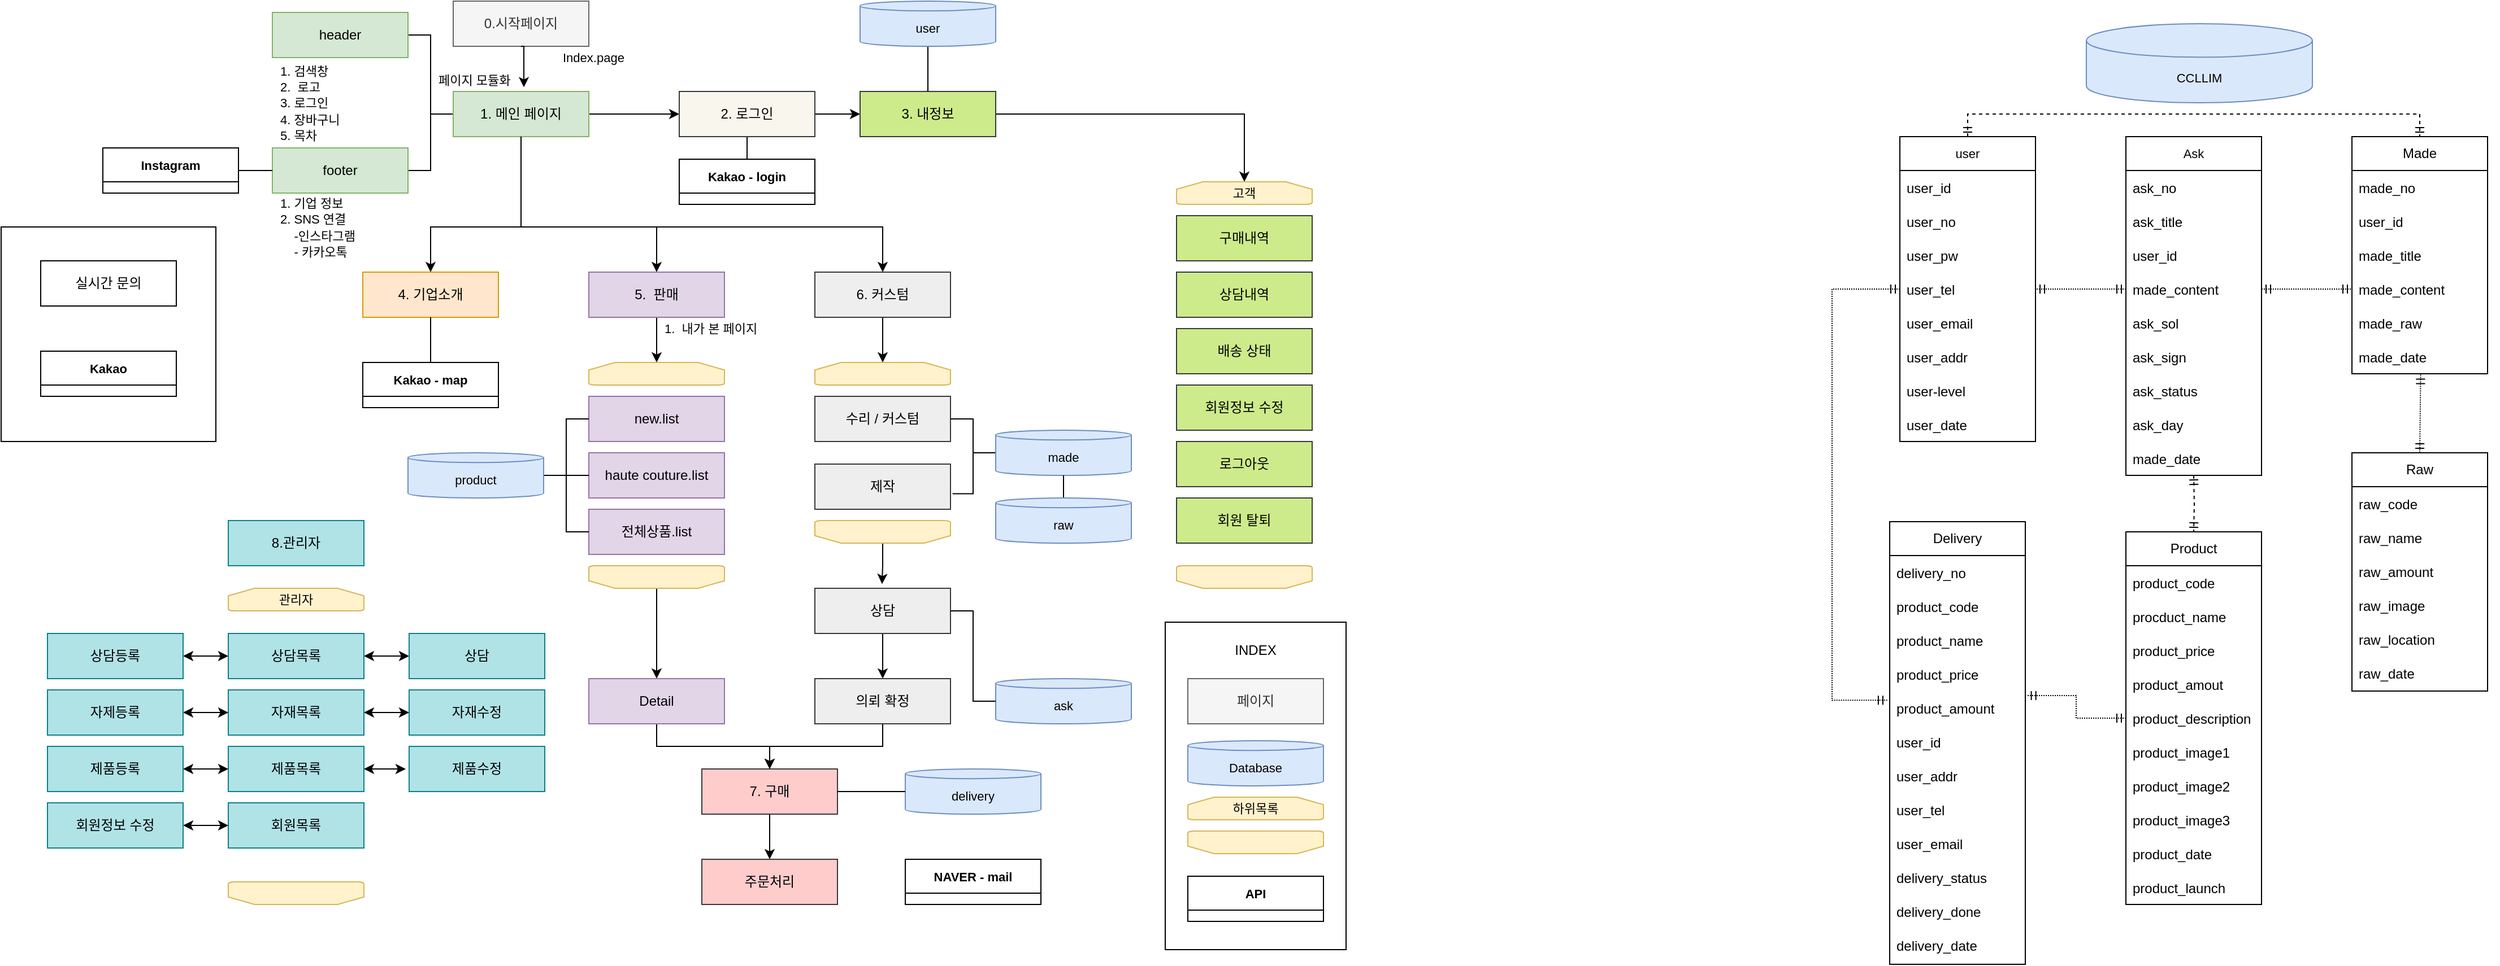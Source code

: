 <mxfile version="20.2.3" type="device"><diagram id="iQ6Z3BanNL-ANaFdGw5c" name="Page-1"><mxGraphModel dx="2424" dy="986" grid="1" gridSize="10" guides="1" tooltips="1" connect="1" arrows="1" fold="1" page="1" pageScale="1" pageWidth="827" pageHeight="1169" math="0" shadow="0"><root><mxCell id="0"/><mxCell id="1" parent="0"/><mxCell id="4ZHPrJ8IvPhoWtM1y8Se-1" value="0.시작페이지" style="rounded=0;whiteSpace=wrap;html=1;fillColor=#f5f5f5;fontColor=#333333;strokeColor=#666666;" parent="1" vertex="1"><mxGeometry x="160" y="120" width="120" height="40" as="geometry"/></mxCell><mxCell id="4ZHPrJ8IvPhoWtM1y8Se-37" style="edgeStyle=orthogonalEdgeStyle;rounded=0;orthogonalLoop=1;jettySize=auto;html=1;entryX=1;entryY=0.5;entryDx=0;entryDy=0;fontSize=11;endArrow=none;endFill=0;" parent="1" source="4ZHPrJ8IvPhoWtM1y8Se-2" target="4ZHPrJ8IvPhoWtM1y8Se-11" edge="1"><mxGeometry relative="1" as="geometry"><Array as="points"><mxPoint x="140" y="220"/><mxPoint x="140" y="150"/></Array></mxGeometry></mxCell><mxCell id="4ZHPrJ8IvPhoWtM1y8Se-38" style="edgeStyle=orthogonalEdgeStyle;rounded=0;orthogonalLoop=1;jettySize=auto;html=1;entryX=1;entryY=0.5;entryDx=0;entryDy=0;fontSize=11;endArrow=none;endFill=0;" parent="1" source="4ZHPrJ8IvPhoWtM1y8Se-2" target="4ZHPrJ8IvPhoWtM1y8Se-12" edge="1"><mxGeometry relative="1" as="geometry"/></mxCell><mxCell id="4ZHPrJ8IvPhoWtM1y8Se-52" style="edgeStyle=orthogonalEdgeStyle;rounded=0;orthogonalLoop=1;jettySize=auto;html=1;entryX=0.5;entryY=0;entryDx=0;entryDy=0;fontSize=11;endArrow=classic;endFill=1;" parent="1" source="4ZHPrJ8IvPhoWtM1y8Se-2" target="4ZHPrJ8IvPhoWtM1y8Se-6" edge="1"><mxGeometry relative="1" as="geometry"><Array as="points"><mxPoint x="220" y="320"/><mxPoint x="340" y="320"/></Array></mxGeometry></mxCell><mxCell id="4ZHPrJ8IvPhoWtM1y8Se-59" style="edgeStyle=orthogonalEdgeStyle;rounded=0;orthogonalLoop=1;jettySize=auto;html=1;entryX=0.5;entryY=0;entryDx=0;entryDy=0;fontSize=11;endArrow=classic;endFill=1;" parent="1" source="4ZHPrJ8IvPhoWtM1y8Se-2" target="4ZHPrJ8IvPhoWtM1y8Se-7" edge="1"><mxGeometry relative="1" as="geometry"><Array as="points"><mxPoint x="220" y="320"/><mxPoint x="540" y="320"/></Array></mxGeometry></mxCell><mxCell id="4ZHPrJ8IvPhoWtM1y8Se-61" style="edgeStyle=orthogonalEdgeStyle;rounded=0;orthogonalLoop=1;jettySize=auto;html=1;entryX=0;entryY=0.5;entryDx=0;entryDy=0;fontSize=11;endArrow=classic;endFill=1;" parent="1" source="4ZHPrJ8IvPhoWtM1y8Se-2" target="4ZHPrJ8IvPhoWtM1y8Se-8" edge="1"><mxGeometry relative="1" as="geometry"/></mxCell><mxCell id="4ZHPrJ8IvPhoWtM1y8Se-2" value="1. 메인 페이지" style="rounded=0;whiteSpace=wrap;html=1;fillColor=#d5e8d4;strokeColor=#82b366;" parent="1" vertex="1"><mxGeometry x="160" y="200" width="120" height="40" as="geometry"/></mxCell><mxCell id="4ZHPrJ8IvPhoWtM1y8Se-39" style="edgeStyle=orthogonalEdgeStyle;rounded=0;orthogonalLoop=1;jettySize=auto;html=1;entryX=0.521;entryY=-0.093;entryDx=0;entryDy=0;entryPerimeter=0;fontSize=11;" parent="1" target="4ZHPrJ8IvPhoWtM1y8Se-2" edge="1"><mxGeometry relative="1" as="geometry"><mxPoint x="220" y="160" as="sourcePoint"/></mxGeometry></mxCell><mxCell id="4ZHPrJ8IvPhoWtM1y8Se-3" value="&lt;span style=&quot;font-size: 11px;&quot;&gt;Index.page&lt;/span&gt;" style="text;html=1;strokeColor=none;fillColor=none;align=left;verticalAlign=middle;whiteSpace=wrap;rounded=0;spacingLeft=5;" parent="1" vertex="1"><mxGeometry x="250" y="150" width="120" height="40" as="geometry"/></mxCell><mxCell id="4ZHPrJ8IvPhoWtM1y8Se-42" style="edgeStyle=orthogonalEdgeStyle;rounded=0;orthogonalLoop=1;jettySize=auto;html=1;exitX=0.5;exitY=1;exitDx=0;exitDy=0;entryX=0.5;entryY=0;entryDx=0;entryDy=0;fontSize=11;endArrow=classic;endFill=1;" parent="1" source="4ZHPrJ8IvPhoWtM1y8Se-2" target="4ZHPrJ8IvPhoWtM1y8Se-26" edge="1"><mxGeometry relative="1" as="geometry"><Array as="points"><mxPoint x="220" y="320"/><mxPoint x="140" y="320"/></Array></mxGeometry></mxCell><mxCell id="4ZHPrJ8IvPhoWtM1y8Se-4" value="&lt;span style=&quot;font-size: 11px;&quot;&gt;페이지 모듈화&lt;br&gt;&lt;/span&gt;" style="text;html=1;strokeColor=none;fillColor=none;align=left;verticalAlign=middle;whiteSpace=wrap;rounded=0;spacingLeft=5;" parent="1" vertex="1"><mxGeometry x="140" y="170" width="120" height="40" as="geometry"/></mxCell><mxCell id="4ZHPrJ8IvPhoWtM1y8Se-51" style="edgeStyle=orthogonalEdgeStyle;rounded=0;orthogonalLoop=1;jettySize=auto;html=1;entryX=0.5;entryY=0;entryDx=0;entryDy=0;entryPerimeter=0;fontSize=11;endArrow=classic;endFill=1;" parent="1" source="4ZHPrJ8IvPhoWtM1y8Se-6" target="4ZHPrJ8IvPhoWtM1y8Se-46" edge="1"><mxGeometry relative="1" as="geometry"/></mxCell><mxCell id="4ZHPrJ8IvPhoWtM1y8Se-6" value="5.&amp;nbsp; 판매" style="rounded=0;whiteSpace=wrap;html=1;fillColor=#e1d5e7;strokeColor=#9673a6;" parent="1" vertex="1"><mxGeometry x="280" y="360" width="120" height="40" as="geometry"/></mxCell><mxCell id="4ZHPrJ8IvPhoWtM1y8Se-58" style="edgeStyle=orthogonalEdgeStyle;rounded=0;orthogonalLoop=1;jettySize=auto;html=1;entryX=0.5;entryY=0;entryDx=0;entryDy=0;entryPerimeter=0;fontSize=11;endArrow=classic;endFill=1;" parent="1" source="4ZHPrJ8IvPhoWtM1y8Se-7" target="4ZHPrJ8IvPhoWtM1y8Se-53" edge="1"><mxGeometry relative="1" as="geometry"/></mxCell><mxCell id="4ZHPrJ8IvPhoWtM1y8Se-7" value="6. 커스텀" style="rounded=0;whiteSpace=wrap;html=1;fillColor=#eeeeee;strokeColor=#36393d;" parent="1" vertex="1"><mxGeometry x="480" y="360" width="120" height="40" as="geometry"/></mxCell><mxCell id="4ZHPrJ8IvPhoWtM1y8Se-63" style="edgeStyle=orthogonalEdgeStyle;rounded=0;orthogonalLoop=1;jettySize=auto;html=1;entryX=0;entryY=0.5;entryDx=0;entryDy=0;fontSize=11;endArrow=classic;endFill=1;" parent="1" source="4ZHPrJ8IvPhoWtM1y8Se-8" target="4ZHPrJ8IvPhoWtM1y8Se-9" edge="1"><mxGeometry relative="1" as="geometry"/></mxCell><mxCell id="4ZHPrJ8IvPhoWtM1y8Se-92" style="edgeStyle=orthogonalEdgeStyle;rounded=0;orthogonalLoop=1;jettySize=auto;html=1;entryX=0.5;entryY=0;entryDx=0;entryDy=0;fontSize=11;endArrow=none;endFill=0;" parent="1" source="4ZHPrJ8IvPhoWtM1y8Se-8" target="4ZHPrJ8IvPhoWtM1y8Se-90" edge="1"><mxGeometry relative="1" as="geometry"/></mxCell><mxCell id="4ZHPrJ8IvPhoWtM1y8Se-8" value="2. 로그인" style="rounded=0;whiteSpace=wrap;html=1;fillColor=#f9f7ed;strokeColor=#36393d;" parent="1" vertex="1"><mxGeometry x="360" y="200" width="120" height="40" as="geometry"/></mxCell><mxCell id="4ZHPrJ8IvPhoWtM1y8Se-73" style="edgeStyle=orthogonalEdgeStyle;rounded=0;orthogonalLoop=1;jettySize=auto;html=1;entryX=0.5;entryY=0;entryDx=0;entryDy=0;entryPerimeter=0;fontSize=11;endArrow=classic;endFill=1;" parent="1" source="4ZHPrJ8IvPhoWtM1y8Se-9" target="4ZHPrJ8IvPhoWtM1y8Se-72" edge="1"><mxGeometry relative="1" as="geometry"/></mxCell><mxCell id="4ZHPrJ8IvPhoWtM1y8Se-9" value="3. 내정보" style="rounded=0;whiteSpace=wrap;html=1;fillColor=#cdeb8b;strokeColor=#36393d;" parent="1" vertex="1"><mxGeometry x="520" y="200" width="120" height="40" as="geometry"/></mxCell><mxCell id="4ZHPrJ8IvPhoWtM1y8Se-11" value="header" style="rounded=0;whiteSpace=wrap;html=1;fillColor=#d5e8d4;strokeColor=#82b366;" parent="1" vertex="1"><mxGeometry y="130" width="120" height="40" as="geometry"/></mxCell><mxCell id="4ZHPrJ8IvPhoWtM1y8Se-12" value="footer" style="rounded=0;whiteSpace=wrap;html=1;fillColor=#d5e8d4;strokeColor=#82b366;" parent="1" vertex="1"><mxGeometry y="250" width="120" height="40" as="geometry"/></mxCell><mxCell id="4ZHPrJ8IvPhoWtM1y8Se-13" value="&lt;span style=&quot;font-size: 11px;&quot;&gt;1. 검색창&lt;br&gt;2.&amp;nbsp; 로고&amp;nbsp;&lt;br&gt;3. 로그인&lt;br&gt;4. 장바구니&lt;br&gt;5. 목차&lt;br&gt;&lt;/span&gt;" style="text;html=1;strokeColor=none;fillColor=none;align=left;verticalAlign=middle;whiteSpace=wrap;rounded=0;spacingLeft=5;" parent="1" vertex="1"><mxGeometry y="170" width="120" height="80" as="geometry"/></mxCell><mxCell id="4ZHPrJ8IvPhoWtM1y8Se-14" value="&lt;span style=&quot;font-size: 11px;&quot;&gt;1.&amp;nbsp; 내가 본 페이지&lt;br&gt;&lt;/span&gt;" style="text;html=1;strokeColor=none;fillColor=none;align=left;verticalAlign=middle;whiteSpace=wrap;rounded=0;spacingLeft=5;" parent="1" vertex="1"><mxGeometry x="340" y="390" width="120" height="40" as="geometry"/></mxCell><mxCell id="4ZHPrJ8IvPhoWtM1y8Se-15" value="&lt;span style=&quot;font-size: 11px;&quot;&gt;1. 기업 정보&lt;br&gt;2. SNS 연결&amp;nbsp;&lt;br&gt;&amp;nbsp; &amp;nbsp; -인스타그램&lt;br&gt;&amp;nbsp; &amp;nbsp; - 카카오톡&lt;br&gt;&lt;/span&gt;" style="text;html=1;strokeColor=none;fillColor=none;align=left;verticalAlign=middle;whiteSpace=wrap;rounded=0;spacingLeft=5;" parent="1" vertex="1"><mxGeometry y="290" width="120" height="60" as="geometry"/></mxCell><mxCell id="4ZHPrJ8IvPhoWtM1y8Se-18" value="new.list" style="rounded=0;whiteSpace=wrap;html=1;fillColor=#e1d5e7;strokeColor=#9673a6;" parent="1" vertex="1"><mxGeometry x="280" y="470" width="120" height="40" as="geometry"/></mxCell><mxCell id="4ZHPrJ8IvPhoWtM1y8Se-19" value="haute couture.list" style="rounded=0;whiteSpace=wrap;html=1;fillColor=#e1d5e7;strokeColor=#9673a6;" parent="1" vertex="1"><mxGeometry x="280" y="520" width="120" height="40" as="geometry"/></mxCell><mxCell id="4ZHPrJ8IvPhoWtM1y8Se-20" value="전체상품.list" style="rounded=0;whiteSpace=wrap;html=1;fillColor=#e1d5e7;strokeColor=#9673a6;" parent="1" vertex="1"><mxGeometry x="280" y="570" width="120" height="40" as="geometry"/></mxCell><mxCell id="4ZHPrJ8IvPhoWtM1y8Se-21" value="수리 / 커스텀" style="rounded=0;whiteSpace=wrap;html=1;fillColor=#eeeeee;strokeColor=#36393d;" parent="1" vertex="1"><mxGeometry x="480" y="470" width="120" height="40" as="geometry"/></mxCell><mxCell id="4ZHPrJ8IvPhoWtM1y8Se-22" value="제작" style="rounded=0;whiteSpace=wrap;html=1;fillColor=#eeeeee;strokeColor=#36393d;" parent="1" vertex="1"><mxGeometry x="480" y="530" width="120" height="40" as="geometry"/></mxCell><mxCell id="4ZHPrJ8IvPhoWtM1y8Se-87" style="edgeStyle=orthogonalEdgeStyle;rounded=0;orthogonalLoop=1;jettySize=auto;html=1;entryX=0.5;entryY=0;entryDx=0;entryDy=0;fontSize=11;endArrow=classic;endFill=1;" parent="1" source="4ZHPrJ8IvPhoWtM1y8Se-23" target="4ZHPrJ8IvPhoWtM1y8Se-86" edge="1"><mxGeometry relative="1" as="geometry"/></mxCell><mxCell id="4ZHPrJ8IvPhoWtM1y8Se-23" value="7. 구매" style="rounded=0;whiteSpace=wrap;html=1;fillColor=#ffcccc;strokeColor=#36393d;" parent="1" vertex="1"><mxGeometry x="380" y="800" width="120" height="40" as="geometry"/></mxCell><mxCell id="4ZHPrJ8IvPhoWtM1y8Se-88" style="edgeStyle=orthogonalEdgeStyle;rounded=0;orthogonalLoop=1;jettySize=auto;html=1;entryX=0.5;entryY=0;entryDx=0;entryDy=0;fontSize=11;endArrow=classic;endFill=1;" parent="1" source="4ZHPrJ8IvPhoWtM1y8Se-24" target="4ZHPrJ8IvPhoWtM1y8Se-82" edge="1"><mxGeometry relative="1" as="geometry"/></mxCell><mxCell id="4ZHPrJ8IvPhoWtM1y8Se-24" value="상담" style="rounded=0;whiteSpace=wrap;html=1;fillColor=#eeeeee;strokeColor=#36393d;" parent="1" vertex="1"><mxGeometry x="480" y="640" width="120" height="40" as="geometry"/></mxCell><mxCell id="4ZHPrJ8IvPhoWtM1y8Se-26" value="4. 기업소개" style="rounded=0;whiteSpace=wrap;html=1;fillColor=#ffe6cc;strokeColor=#d79b00;" parent="1" vertex="1"><mxGeometry x="80" y="360" width="120" height="40" as="geometry"/></mxCell><mxCell id="4ZHPrJ8IvPhoWtM1y8Se-48" style="edgeStyle=orthogonalEdgeStyle;rounded=0;orthogonalLoop=1;jettySize=auto;html=1;entryX=0;entryY=0.5;entryDx=0;entryDy=0;fontSize=11;endArrow=none;endFill=0;" parent="1" source="4ZHPrJ8IvPhoWtM1y8Se-27" target="4ZHPrJ8IvPhoWtM1y8Se-18" edge="1"><mxGeometry relative="1" as="geometry"/></mxCell><mxCell id="4ZHPrJ8IvPhoWtM1y8Se-49" style="edgeStyle=orthogonalEdgeStyle;rounded=0;orthogonalLoop=1;jettySize=auto;html=1;entryX=0;entryY=0.5;entryDx=0;entryDy=0;fontSize=11;endArrow=none;endFill=0;" parent="1" source="4ZHPrJ8IvPhoWtM1y8Se-27" target="4ZHPrJ8IvPhoWtM1y8Se-19" edge="1"><mxGeometry relative="1" as="geometry"/></mxCell><mxCell id="4ZHPrJ8IvPhoWtM1y8Se-50" style="edgeStyle=orthogonalEdgeStyle;rounded=0;orthogonalLoop=1;jettySize=auto;html=1;entryX=0;entryY=0.5;entryDx=0;entryDy=0;fontSize=11;endArrow=none;endFill=0;" parent="1" source="4ZHPrJ8IvPhoWtM1y8Se-27" target="4ZHPrJ8IvPhoWtM1y8Se-20" edge="1"><mxGeometry relative="1" as="geometry"/></mxCell><mxCell id="4ZHPrJ8IvPhoWtM1y8Se-27" value="product" style="shape=cylinder3;whiteSpace=wrap;html=1;boundedLbl=1;backgroundOutline=1;size=4.286;fontSize=11;fillColor=#dae8fc;strokeColor=#6c8ebf;" parent="1" vertex="1"><mxGeometry x="120" y="520" width="120" height="40" as="geometry"/></mxCell><mxCell id="4ZHPrJ8IvPhoWtM1y8Se-62" style="edgeStyle=orthogonalEdgeStyle;rounded=0;orthogonalLoop=1;jettySize=auto;html=1;fontSize=11;endArrow=none;endFill=0;exitX=0.5;exitY=1;exitDx=0;exitDy=0;exitPerimeter=0;entryX=0.5;entryY=0;entryDx=0;entryDy=0;" parent="1" source="4ZHPrJ8IvPhoWtM1y8Se-28" target="4ZHPrJ8IvPhoWtM1y8Se-9" edge="1"><mxGeometry relative="1" as="geometry"><mxPoint x="580" y="240" as="targetPoint"/><Array as="points"><mxPoint x="580" y="170"/><mxPoint x="580" y="170"/></Array></mxGeometry></mxCell><mxCell id="4ZHPrJ8IvPhoWtM1y8Se-28" value="user" style="shape=cylinder3;whiteSpace=wrap;html=1;boundedLbl=1;backgroundOutline=1;size=4.286;fontSize=11;fillColor=#dae8fc;strokeColor=#6c8ebf;" parent="1" vertex="1"><mxGeometry x="520" y="120" width="120" height="40" as="geometry"/></mxCell><mxCell id="4ZHPrJ8IvPhoWtM1y8Se-56" style="edgeStyle=orthogonalEdgeStyle;rounded=0;orthogonalLoop=1;jettySize=auto;html=1;entryX=1;entryY=0.5;entryDx=0;entryDy=0;fontSize=11;endArrow=none;endFill=0;" parent="1" source="4ZHPrJ8IvPhoWtM1y8Se-29" target="4ZHPrJ8IvPhoWtM1y8Se-21" edge="1"><mxGeometry relative="1" as="geometry"/></mxCell><mxCell id="4ZHPrJ8IvPhoWtM1y8Se-57" style="edgeStyle=orthogonalEdgeStyle;rounded=0;orthogonalLoop=1;jettySize=auto;html=1;entryX=1.015;entryY=0.655;entryDx=0;entryDy=0;entryPerimeter=0;fontSize=11;endArrow=none;endFill=0;" parent="1" source="4ZHPrJ8IvPhoWtM1y8Se-29" target="4ZHPrJ8IvPhoWtM1y8Se-22" edge="1"><mxGeometry relative="1" as="geometry"/></mxCell><mxCell id="4ZHPrJ8IvPhoWtM1y8Se-29" value="made" style="shape=cylinder3;whiteSpace=wrap;html=1;boundedLbl=1;backgroundOutline=1;size=4.286;fontSize=11;fillColor=#dae8fc;strokeColor=#6c8ebf;" parent="1" vertex="1"><mxGeometry x="640" y="500" width="120" height="40" as="geometry"/></mxCell><mxCell id="4ZHPrJ8IvPhoWtM1y8Se-32" value="ask" style="shape=cylinder3;whiteSpace=wrap;html=1;boundedLbl=1;backgroundOutline=1;size=4.286;fontSize=11;fillColor=#dae8fc;strokeColor=#6c8ebf;" parent="1" vertex="1"><mxGeometry x="640" y="720" width="120" height="40" as="geometry"/></mxCell><mxCell id="4ZHPrJ8IvPhoWtM1y8Se-60" style="edgeStyle=orthogonalEdgeStyle;rounded=0;orthogonalLoop=1;jettySize=auto;html=1;entryX=0;entryY=0.5;entryDx=0;entryDy=0;fontSize=11;endArrow=none;endFill=0;exitX=1;exitY=0.5;exitDx=0;exitDy=0;" parent="1" source="4ZHPrJ8IvPhoWtM1y8Se-89" target="4ZHPrJ8IvPhoWtM1y8Se-12" edge="1"><mxGeometry relative="1" as="geometry"><mxPoint x="-40" y="300" as="sourcePoint"/></mxGeometry></mxCell><mxCell id="4ZHPrJ8IvPhoWtM1y8Se-41" style="edgeStyle=orthogonalEdgeStyle;rounded=0;orthogonalLoop=1;jettySize=auto;html=1;entryX=0.5;entryY=1;entryDx=0;entryDy=0;fontSize=11;endArrow=none;endFill=0;" parent="1" source="4ZHPrJ8IvPhoWtM1y8Se-36" target="4ZHPrJ8IvPhoWtM1y8Se-26" edge="1"><mxGeometry relative="1" as="geometry"/></mxCell><mxCell id="4ZHPrJ8IvPhoWtM1y8Se-36" value="Kakao - map" style="swimlane;fontSize=11;startSize=30;" parent="1" vertex="1"><mxGeometry x="80" y="440" width="120" height="40" as="geometry"><mxRectangle x="640" y="210" width="50" height="40" as="alternateBounds"/></mxGeometry></mxCell><mxCell id="4ZHPrJ8IvPhoWtM1y8Se-46" value="" style="strokeWidth=1;html=1;shape=mxgraph.flowchart.loop_limit;whiteSpace=wrap;fontSize=11;fillColor=#fff2cc;strokeColor=#d6b656;" parent="1" vertex="1"><mxGeometry x="280" y="440" width="120" height="20" as="geometry"/></mxCell><mxCell id="4ZHPrJ8IvPhoWtM1y8Se-65" style="edgeStyle=orthogonalEdgeStyle;rounded=0;orthogonalLoop=1;jettySize=auto;html=1;fontSize=11;endArrow=classic;endFill=1;entryX=0.5;entryY=0;entryDx=0;entryDy=0;" parent="1" source="4ZHPrJ8IvPhoWtM1y8Se-47" target="4ZHPrJ8IvPhoWtM1y8Se-66" edge="1"><mxGeometry relative="1" as="geometry"><mxPoint x="340" y="670" as="targetPoint"/></mxGeometry></mxCell><mxCell id="4ZHPrJ8IvPhoWtM1y8Se-47" value="" style="strokeWidth=1;html=1;shape=mxgraph.flowchart.loop_limit;whiteSpace=wrap;fontSize=11;direction=west;fillColor=#fff2cc;strokeColor=#d6b656;" parent="1" vertex="1"><mxGeometry x="280" y="620" width="120" height="20" as="geometry"/></mxCell><mxCell id="4ZHPrJ8IvPhoWtM1y8Se-53" value="" style="strokeWidth=1;html=1;shape=mxgraph.flowchart.loop_limit;whiteSpace=wrap;fontSize=11;fillColor=#fff2cc;strokeColor=#d6b656;" parent="1" vertex="1"><mxGeometry x="480" y="440" width="120" height="20" as="geometry"/></mxCell><mxCell id="4ZHPrJ8IvPhoWtM1y8Se-64" style="edgeStyle=orthogonalEdgeStyle;rounded=0;orthogonalLoop=1;jettySize=auto;html=1;entryX=0.495;entryY=-0.095;entryDx=0;entryDy=0;entryPerimeter=0;fontSize=11;endArrow=classic;endFill=1;" parent="1" source="4ZHPrJ8IvPhoWtM1y8Se-54" target="4ZHPrJ8IvPhoWtM1y8Se-24" edge="1"><mxGeometry relative="1" as="geometry"/></mxCell><mxCell id="4ZHPrJ8IvPhoWtM1y8Se-54" value="" style="strokeWidth=1;html=1;shape=mxgraph.flowchart.loop_limit;whiteSpace=wrap;fontSize=11;direction=west;fillColor=#fff2cc;strokeColor=#d6b656;" parent="1" vertex="1"><mxGeometry x="480" y="580" width="120" height="20" as="geometry"/></mxCell><mxCell id="4ZHPrJ8IvPhoWtM1y8Se-81" style="edgeStyle=orthogonalEdgeStyle;rounded=0;orthogonalLoop=1;jettySize=auto;html=1;entryX=0.5;entryY=0;entryDx=0;entryDy=0;fontSize=11;endArrow=classic;endFill=1;" parent="1" source="4ZHPrJ8IvPhoWtM1y8Se-66" target="4ZHPrJ8IvPhoWtM1y8Se-23" edge="1"><mxGeometry relative="1" as="geometry"/></mxCell><mxCell id="4ZHPrJ8IvPhoWtM1y8Se-66" value="Detail" style="rounded=0;whiteSpace=wrap;html=1;fillColor=#e1d5e7;strokeColor=#9673a6;" parent="1" vertex="1"><mxGeometry x="280" y="720" width="120" height="40" as="geometry"/></mxCell><mxCell id="4ZHPrJ8IvPhoWtM1y8Se-68" style="edgeStyle=orthogonalEdgeStyle;rounded=0;orthogonalLoop=1;jettySize=auto;html=1;entryX=1;entryY=0.5;entryDx=0;entryDy=0;fontSize=11;endArrow=none;endFill=0;exitX=0;exitY=0.5;exitDx=0;exitDy=0;exitPerimeter=0;" parent="1" source="4ZHPrJ8IvPhoWtM1y8Se-32" target="4ZHPrJ8IvPhoWtM1y8Se-24" edge="1"><mxGeometry relative="1" as="geometry"><mxPoint x="650" y="530" as="sourcePoint"/><mxPoint x="611.8" y="566.2" as="targetPoint"/></mxGeometry></mxCell><mxCell id="4ZHPrJ8IvPhoWtM1y8Se-72" value="고객" style="strokeWidth=1;html=1;shape=mxgraph.flowchart.loop_limit;whiteSpace=wrap;fontSize=11;fillColor=#fff2cc;strokeColor=#d6b656;" parent="1" vertex="1"><mxGeometry x="800" y="280" width="120" height="20" as="geometry"/></mxCell><mxCell id="4ZHPrJ8IvPhoWtM1y8Se-74" value="구매내역" style="rounded=0;whiteSpace=wrap;html=1;fillColor=#cdeb8b;strokeColor=#36393d;" parent="1" vertex="1"><mxGeometry x="800" y="310" width="120" height="40" as="geometry"/></mxCell><mxCell id="4ZHPrJ8IvPhoWtM1y8Se-75" value="상담내역" style="rounded=0;whiteSpace=wrap;html=1;fillColor=#cdeb8b;strokeColor=#36393d;" parent="1" vertex="1"><mxGeometry x="800" y="360" width="120" height="40" as="geometry"/></mxCell><mxCell id="4ZHPrJ8IvPhoWtM1y8Se-76" value="배송 상태" style="rounded=0;whiteSpace=wrap;html=1;fillColor=#cdeb8b;strokeColor=#36393d;" parent="1" vertex="1"><mxGeometry x="800" y="410" width="120" height="40" as="geometry"/></mxCell><mxCell id="4ZHPrJ8IvPhoWtM1y8Se-78" value="회원정보 수정" style="rounded=0;whiteSpace=wrap;html=1;fillColor=#cdeb8b;strokeColor=#36393d;" parent="1" vertex="1"><mxGeometry x="800" y="460" width="120" height="40" as="geometry"/></mxCell><mxCell id="4ZHPrJ8IvPhoWtM1y8Se-79" value="로그아웃" style="rounded=0;whiteSpace=wrap;html=1;fillColor=#cdeb8b;strokeColor=#36393d;" parent="1" vertex="1"><mxGeometry x="800" y="510" width="120" height="40" as="geometry"/></mxCell><mxCell id="4ZHPrJ8IvPhoWtM1y8Se-80" value="" style="strokeWidth=1;html=1;shape=mxgraph.flowchart.loop_limit;whiteSpace=wrap;fontSize=11;direction=west;fillColor=#fff2cc;strokeColor=#d6b656;" parent="1" vertex="1"><mxGeometry x="800" y="620" width="120" height="20" as="geometry"/></mxCell><mxCell id="4ZHPrJ8IvPhoWtM1y8Se-83" style="edgeStyle=orthogonalEdgeStyle;rounded=0;orthogonalLoop=1;jettySize=auto;html=1;fontSize=11;endArrow=classic;endFill=1;" parent="1" source="4ZHPrJ8IvPhoWtM1y8Se-82" edge="1"><mxGeometry relative="1" as="geometry"><mxPoint x="440" y="800" as="targetPoint"/><Array as="points"><mxPoint x="540" y="780"/><mxPoint x="440" y="780"/></Array></mxGeometry></mxCell><mxCell id="4ZHPrJ8IvPhoWtM1y8Se-82" value="의뢰 확정" style="rounded=0;whiteSpace=wrap;html=1;fillColor=#eeeeee;strokeColor=#36393d;" parent="1" vertex="1"><mxGeometry x="480" y="720" width="120" height="40" as="geometry"/></mxCell><mxCell id="4ZHPrJ8IvPhoWtM1y8Se-84" value="delivery" style="shape=cylinder3;whiteSpace=wrap;html=1;boundedLbl=1;backgroundOutline=1;size=4.286;fontSize=11;fillColor=#dae8fc;strokeColor=#6c8ebf;" parent="1" vertex="1"><mxGeometry x="560" y="800" width="120" height="40" as="geometry"/></mxCell><mxCell id="4ZHPrJ8IvPhoWtM1y8Se-85" style="edgeStyle=orthogonalEdgeStyle;rounded=0;orthogonalLoop=1;jettySize=auto;html=1;entryX=1;entryY=0.5;entryDx=0;entryDy=0;fontSize=11;endArrow=none;endFill=0;exitX=0;exitY=0.5;exitDx=0;exitDy=0;exitPerimeter=0;" parent="1" source="4ZHPrJ8IvPhoWtM1y8Se-84" edge="1"><mxGeometry relative="1" as="geometry"><mxPoint x="550" y="690" as="sourcePoint"/><mxPoint x="500" y="820" as="targetPoint"/></mxGeometry></mxCell><mxCell id="4ZHPrJ8IvPhoWtM1y8Se-86" value="주문처리" style="rounded=0;whiteSpace=wrap;html=1;fillColor=#ffcccc;strokeColor=#36393d;" parent="1" vertex="1"><mxGeometry x="380" y="880" width="120" height="40" as="geometry"/></mxCell><mxCell id="4ZHPrJ8IvPhoWtM1y8Se-89" value="Instagram" style="swimlane;fontSize=11;startSize=30;" parent="1" vertex="1"><mxGeometry x="-150" y="250" width="120" height="40" as="geometry"><mxRectangle x="640" y="210" width="50" height="40" as="alternateBounds"/></mxGeometry></mxCell><mxCell id="4ZHPrJ8IvPhoWtM1y8Se-90" value="Kakao - login" style="swimlane;fontSize=11;startSize=30;" parent="1" vertex="1"><mxGeometry x="360" y="260" width="120" height="40" as="geometry"><mxRectangle x="640" y="210" width="50" height="40" as="alternateBounds"/></mxGeometry></mxCell><mxCell id="Q61VXNeb5FrE7Szr81Ac-1" value="" style="whiteSpace=wrap;html=1;aspect=fixed;" parent="1" vertex="1"><mxGeometry x="-240" y="320" width="190" height="190" as="geometry"/></mxCell><mxCell id="4ZHPrJ8IvPhoWtM1y8Se-93" value="NAVER - mail" style="swimlane;fontSize=11;startSize=30;" parent="1" vertex="1"><mxGeometry x="560" y="880" width="120" height="40" as="geometry"><mxRectangle x="640" y="210" width="50" height="40" as="alternateBounds"/></mxGeometry></mxCell><mxCell id="4ZHPrJ8IvPhoWtM1y8Se-30" value="실시간 문의" style="rounded=0;whiteSpace=wrap;html=1;" parent="1" vertex="1"><mxGeometry x="-205" y="350" width="120" height="40" as="geometry"/></mxCell><mxCell id="4ZHPrJ8IvPhoWtM1y8Se-33" value="Kakao" style="swimlane;fontSize=11;startSize=30;" parent="1" vertex="1"><mxGeometry x="-205" y="430" width="120" height="40" as="geometry"><mxRectangle x="640" y="210" width="50" height="40" as="alternateBounds"/></mxGeometry></mxCell><mxCell id="LJxzENoU5dP99P60Df12-5" value="CCLLIM" style="shape=cylinder3;whiteSpace=wrap;html=1;boundedLbl=1;backgroundOutline=1;size=14.833;fontSize=11;fillColor=#dae8fc;strokeColor=#6c8ebf;" parent="1" vertex="1"><mxGeometry x="1605" y="140" width="200" height="70" as="geometry"/></mxCell><mxCell id="LJxzENoU5dP99P60Df12-106" style="edgeStyle=orthogonalEdgeStyle;rounded=0;orthogonalLoop=1;jettySize=auto;html=1;endArrow=none;endFill=0;" parent="1" source="LJxzENoU5dP99P60Df12-105" target="4ZHPrJ8IvPhoWtM1y8Se-29" edge="1"><mxGeometry relative="1" as="geometry"/></mxCell><mxCell id="LJxzENoU5dP99P60Df12-105" value="raw" style="shape=cylinder3;whiteSpace=wrap;html=1;boundedLbl=1;backgroundOutline=1;size=4.286;fontSize=11;fillColor=#dae8fc;strokeColor=#6c8ebf;" parent="1" vertex="1"><mxGeometry x="640" y="560" width="120" height="40" as="geometry"/></mxCell><mxCell id="LJxzENoU5dP99P60Df12-114" value="" style="group" parent="1" vertex="1" connectable="0"><mxGeometry x="1640" y="240" width="130" height="300" as="geometry"/></mxCell><mxCell id="LJxzENoU5dP99P60Df12-47" value="" style="rounded=0;whiteSpace=wrap;html=1;" parent="LJxzENoU5dP99P60Df12-114" vertex="1"><mxGeometry y="20" width="120" height="280" as="geometry"/></mxCell><mxCell id="LJxzENoU5dP99P60Df12-48" value="user_id" style="text;strokeColor=none;fillColor=none;align=left;verticalAlign=middle;spacingLeft=4;spacingRight=4;overflow=hidden;points=[[0,0.5],[1,0.5]];portConstraint=eastwest;rotatable=0;" parent="LJxzENoU5dP99P60Df12-114" vertex="1"><mxGeometry y="90" width="120" height="30" as="geometry"/></mxCell><mxCell id="LJxzENoU5dP99P60Df12-49" value="ask_title" style="text;strokeColor=none;fillColor=none;align=left;verticalAlign=middle;spacingLeft=4;spacingRight=4;overflow=hidden;points=[[0,0.5],[1,0.5]];portConstraint=eastwest;rotatable=0;" parent="LJxzENoU5dP99P60Df12-114" vertex="1"><mxGeometry y="60" width="120" height="30" as="geometry"/></mxCell><mxCell id="LJxzENoU5dP99P60Df12-50" value="made_content" style="text;strokeColor=none;fillColor=none;align=left;verticalAlign=middle;spacingLeft=4;spacingRight=4;overflow=hidden;points=[[0,0.5],[1,0.5]];portConstraint=eastwest;rotatable=0;" parent="LJxzENoU5dP99P60Df12-114" vertex="1"><mxGeometry y="120" width="120" height="30" as="geometry"/></mxCell><mxCell id="LJxzENoU5dP99P60Df12-51" value="ask_sol" style="text;strokeColor=none;fillColor=none;align=left;verticalAlign=middle;spacingLeft=4;spacingRight=4;overflow=hidden;points=[[0,0.5],[1,0.5]];portConstraint=eastwest;rotatable=0;" parent="LJxzENoU5dP99P60Df12-114" vertex="1"><mxGeometry y="150" width="120" height="30" as="geometry"/></mxCell><mxCell id="LJxzENoU5dP99P60Df12-52" value="ask_sign" style="text;strokeColor=none;fillColor=none;align=left;verticalAlign=middle;spacingLeft=4;spacingRight=4;overflow=hidden;points=[[0,0.5],[1,0.5]];portConstraint=eastwest;rotatable=0;" parent="LJxzENoU5dP99P60Df12-114" vertex="1"><mxGeometry y="180" width="120" height="30" as="geometry"/></mxCell><mxCell id="LJxzENoU5dP99P60Df12-53" value="ask_status" style="text;strokeColor=none;fillColor=none;align=left;verticalAlign=middle;spacingLeft=4;spacingRight=4;overflow=hidden;points=[[0,0.5],[1,0.5]];portConstraint=eastwest;rotatable=0;" parent="LJxzENoU5dP99P60Df12-114" vertex="1"><mxGeometry y="210" width="120" height="30" as="geometry"/></mxCell><mxCell id="LJxzENoU5dP99P60Df12-54" value="made_date" style="text;strokeColor=none;fillColor=none;align=left;verticalAlign=middle;spacingLeft=4;spacingRight=4;overflow=hidden;points=[[0,0.5],[1,0.5]];portConstraint=eastwest;rotatable=0;" parent="LJxzENoU5dP99P60Df12-114" vertex="1"><mxGeometry y="270" width="120" height="30" as="geometry"/></mxCell><mxCell id="LJxzENoU5dP99P60Df12-55" value="ask_no" style="text;strokeColor=none;fillColor=none;align=left;verticalAlign=middle;spacingLeft=4;spacingRight=4;overflow=hidden;points=[[0,0.5],[1,0.5]];portConstraint=eastwest;rotatable=0;" parent="LJxzENoU5dP99P60Df12-114" vertex="1"><mxGeometry y="30" width="130" height="30" as="geometry"/></mxCell><mxCell id="LJxzENoU5dP99P60Df12-56" value="&lt;span style=&quot;font-size: 11px;&quot;&gt;Ask&lt;/span&gt;" style="rounded=0;whiteSpace=wrap;html=1;" parent="LJxzENoU5dP99P60Df12-114" vertex="1"><mxGeometry width="120" height="30" as="geometry"/></mxCell><mxCell id="LJxzENoU5dP99P60Df12-59" value="ask_day" style="text;strokeColor=none;fillColor=none;align=left;verticalAlign=middle;spacingLeft=4;spacingRight=4;overflow=hidden;points=[[0,0.5],[1,0.5]];portConstraint=eastwest;rotatable=0;" parent="LJxzENoU5dP99P60Df12-114" vertex="1"><mxGeometry y="240" width="120" height="30" as="geometry"/></mxCell><mxCell id="LJxzENoU5dP99P60Df12-115" value="" style="group" parent="1" vertex="1" connectable="0"><mxGeometry x="1440" y="240" width="120" height="270" as="geometry"/></mxCell><mxCell id="LJxzENoU5dP99P60Df12-46" value="" style="rounded=0;whiteSpace=wrap;html=1;" parent="LJxzENoU5dP99P60Df12-115" vertex="1"><mxGeometry y="20" width="120" height="250" as="geometry"/></mxCell><mxCell id="LJxzENoU5dP99P60Df12-22" value="user_pw" style="text;strokeColor=none;fillColor=none;align=left;verticalAlign=middle;spacingLeft=4;spacingRight=4;overflow=hidden;points=[[0,0.5],[1,0.5]];portConstraint=eastwest;rotatable=0;" parent="LJxzENoU5dP99P60Df12-115" vertex="1"><mxGeometry y="90" width="120" height="30" as="geometry"/></mxCell><mxCell id="LJxzENoU5dP99P60Df12-19" value="user_no" style="text;strokeColor=none;fillColor=none;align=left;verticalAlign=middle;spacingLeft=4;spacingRight=4;overflow=hidden;points=[[0,0.5],[1,0.5]];portConstraint=eastwest;rotatable=0;" parent="LJxzENoU5dP99P60Df12-115" vertex="1"><mxGeometry y="60" width="120" height="30" as="geometry"/></mxCell><mxCell id="LJxzENoU5dP99P60Df12-24" value="user_tel" style="text;strokeColor=none;fillColor=none;align=left;verticalAlign=middle;spacingLeft=4;spacingRight=4;overflow=hidden;points=[[0,0.5],[1,0.5]];portConstraint=eastwest;rotatable=0;" parent="LJxzENoU5dP99P60Df12-115" vertex="1"><mxGeometry y="120" width="120" height="30" as="geometry"/></mxCell><mxCell id="LJxzENoU5dP99P60Df12-25" value="user_email" style="text;strokeColor=none;fillColor=none;align=left;verticalAlign=middle;spacingLeft=4;spacingRight=4;overflow=hidden;points=[[0,0.5],[1,0.5]];portConstraint=eastwest;rotatable=0;" parent="LJxzENoU5dP99P60Df12-115" vertex="1"><mxGeometry y="150" width="120" height="30" as="geometry"/></mxCell><mxCell id="LJxzENoU5dP99P60Df12-26" value="user_addr" style="text;strokeColor=none;fillColor=none;align=left;verticalAlign=middle;spacingLeft=4;spacingRight=4;overflow=hidden;points=[[0,0.5],[1,0.5]];portConstraint=eastwest;rotatable=0;" parent="LJxzENoU5dP99P60Df12-115" vertex="1"><mxGeometry y="180" width="120" height="30" as="geometry"/></mxCell><mxCell id="LJxzENoU5dP99P60Df12-27" value="user-level" style="text;strokeColor=none;fillColor=none;align=left;verticalAlign=middle;spacingLeft=4;spacingRight=4;overflow=hidden;points=[[0,0.5],[1,0.5]];portConstraint=eastwest;rotatable=0;" parent="LJxzENoU5dP99P60Df12-115" vertex="1"><mxGeometry y="210" width="120" height="30" as="geometry"/></mxCell><mxCell id="LJxzENoU5dP99P60Df12-28" value="user_date" style="text;strokeColor=none;fillColor=none;align=left;verticalAlign=middle;spacingLeft=4;spacingRight=4;overflow=hidden;points=[[0,0.5],[1,0.5]];portConstraint=eastwest;rotatable=0;" parent="LJxzENoU5dP99P60Df12-115" vertex="1"><mxGeometry y="240" width="120" height="30" as="geometry"/></mxCell><mxCell id="LJxzENoU5dP99P60Df12-23" value="user_id" style="text;strokeColor=none;fillColor=none;align=left;verticalAlign=middle;spacingLeft=4;spacingRight=4;overflow=hidden;points=[[0,0.5],[1,0.5]];portConstraint=eastwest;rotatable=0;" parent="LJxzENoU5dP99P60Df12-115" vertex="1"><mxGeometry y="30" width="120" height="30" as="geometry"/></mxCell><mxCell id="LJxzENoU5dP99P60Df12-45" value="&lt;span style=&quot;font-size: 11px;&quot;&gt;user&lt;/span&gt;" style="rounded=0;whiteSpace=wrap;html=1;" parent="LJxzENoU5dP99P60Df12-115" vertex="1"><mxGeometry width="120" height="30" as="geometry"/></mxCell><mxCell id="LJxzENoU5dP99P60Df12-117" value="" style="group" parent="1" vertex="1" connectable="0"><mxGeometry x="1640" y="590" width="130" height="330" as="geometry"/></mxCell><mxCell id="LJxzENoU5dP99P60Df12-71" value="" style="rounded=0;whiteSpace=wrap;html=1;" parent="LJxzENoU5dP99P60Df12-117" vertex="1"><mxGeometry y="20" width="120" height="310" as="geometry"/></mxCell><mxCell id="LJxzENoU5dP99P60Df12-72" value="product_price" style="text;strokeColor=none;fillColor=none;align=left;verticalAlign=middle;spacingLeft=4;spacingRight=4;overflow=hidden;points=[[0,0.5],[1,0.5]];portConstraint=eastwest;rotatable=0;" parent="LJxzENoU5dP99P60Df12-117" vertex="1"><mxGeometry y="90" width="120" height="30" as="geometry"/></mxCell><mxCell id="LJxzENoU5dP99P60Df12-73" value="procduct_name" style="text;strokeColor=none;fillColor=none;align=left;verticalAlign=middle;spacingLeft=4;spacingRight=4;overflow=hidden;points=[[0,0.5],[1,0.5]];portConstraint=eastwest;rotatable=0;" parent="LJxzENoU5dP99P60Df12-117" vertex="1"><mxGeometry y="60" width="120" height="30" as="geometry"/></mxCell><mxCell id="LJxzENoU5dP99P60Df12-74" value="product_amout" style="text;strokeColor=none;fillColor=none;align=left;verticalAlign=middle;spacingLeft=4;spacingRight=4;overflow=hidden;points=[[0,0.5],[1,0.5]];portConstraint=eastwest;rotatable=0;" parent="LJxzENoU5dP99P60Df12-117" vertex="1"><mxGeometry y="120" width="120" height="30" as="geometry"/></mxCell><mxCell id="LJxzENoU5dP99P60Df12-75" value="product_description" style="text;strokeColor=none;fillColor=none;align=left;verticalAlign=middle;spacingLeft=4;spacingRight=4;overflow=hidden;points=[[0,0.5],[1,0.5]];portConstraint=eastwest;rotatable=0;" parent="LJxzENoU5dP99P60Df12-117" vertex="1"><mxGeometry y="150" width="120" height="30" as="geometry"/></mxCell><mxCell id="LJxzENoU5dP99P60Df12-76" value="product_image1" style="text;strokeColor=none;fillColor=none;align=left;verticalAlign=middle;spacingLeft=4;spacingRight=4;overflow=hidden;points=[[0,0.5],[1,0.5]];portConstraint=eastwest;rotatable=0;" parent="LJxzENoU5dP99P60Df12-117" vertex="1"><mxGeometry y="180" width="120" height="30" as="geometry"/></mxCell><mxCell id="LJxzENoU5dP99P60Df12-77" value="product_image2" style="text;strokeColor=none;fillColor=none;align=left;verticalAlign=middle;spacingLeft=4;spacingRight=4;overflow=hidden;points=[[0,0.5],[1,0.5]];portConstraint=eastwest;rotatable=0;" parent="LJxzENoU5dP99P60Df12-117" vertex="1"><mxGeometry y="210" width="120" height="30" as="geometry"/></mxCell><mxCell id="LJxzENoU5dP99P60Df12-78" value="product_date" style="text;strokeColor=none;fillColor=none;align=left;verticalAlign=middle;spacingLeft=4;spacingRight=4;overflow=hidden;points=[[0,0.5],[1,0.5]];portConstraint=eastwest;rotatable=0;" parent="LJxzENoU5dP99P60Df12-117" vertex="1"><mxGeometry y="270" width="120" height="30" as="geometry"/></mxCell><mxCell id="LJxzENoU5dP99P60Df12-79" value="product_code" style="text;strokeColor=none;fillColor=none;align=left;verticalAlign=middle;spacingLeft=4;spacingRight=4;overflow=hidden;points=[[0,0.5],[1,0.5]];portConstraint=eastwest;rotatable=0;" parent="LJxzENoU5dP99P60Df12-117" vertex="1"><mxGeometry y="30" width="130" height="30" as="geometry"/></mxCell><mxCell id="LJxzENoU5dP99P60Df12-80" value="&lt;span style=&quot;&quot;&gt;Product&lt;/span&gt;" style="rounded=0;whiteSpace=wrap;html=1;" parent="LJxzENoU5dP99P60Df12-117" vertex="1"><mxGeometry width="120" height="30" as="geometry"/></mxCell><mxCell id="LJxzENoU5dP99P60Df12-81" value="product_image3" style="text;strokeColor=none;fillColor=none;align=left;verticalAlign=middle;spacingLeft=4;spacingRight=4;overflow=hidden;points=[[0,0.5],[1,0.5]];portConstraint=eastwest;rotatable=0;" parent="LJxzENoU5dP99P60Df12-117" vertex="1"><mxGeometry y="240" width="120" height="30" as="geometry"/></mxCell><mxCell id="LJxzENoU5dP99P60Df12-93" value="product_launch" style="text;strokeColor=none;fillColor=none;align=left;verticalAlign=middle;spacingLeft=4;spacingRight=4;overflow=hidden;points=[[0,0.5],[1,0.5]];portConstraint=eastwest;rotatable=0;" parent="LJxzENoU5dP99P60Df12-117" vertex="1"><mxGeometry y="300" width="120" height="30" as="geometry"/></mxCell><mxCell id="LJxzENoU5dP99P60Df12-137" style="edgeStyle=elbowEdgeStyle;rounded=0;orthogonalLoop=1;jettySize=auto;html=1;entryX=-0.017;entryY=0.272;entryDx=0;entryDy=0;dashed=1;startArrow=ERmandOne;startFill=0;endArrow=ERmandOne;endFill=0;strokeWidth=1;entryPerimeter=0;dashPattern=1 1;" parent="1" source="LJxzENoU5dP99P60Df12-24" target="LJxzENoU5dP99P60Df12-64" edge="1"><mxGeometry relative="1" as="geometry"><Array as="points"><mxPoint x="1380" y="600"/></Array></mxGeometry></mxCell><mxCell id="LJxzENoU5dP99P60Df12-138" style="edgeStyle=elbowEdgeStyle;rounded=0;orthogonalLoop=1;jettySize=auto;html=1;entryX=1;entryY=0.5;entryDx=0;entryDy=0;dashed=1;startArrow=ERmandOne;startFill=0;endArrow=ERmandOne;endFill=0;strokeWidth=1;dashPattern=1 1;" parent="1" source="LJxzENoU5dP99P60Df12-50" target="LJxzENoU5dP99P60Df12-24" edge="1"><mxGeometry relative="1" as="geometry"/></mxCell><mxCell id="LJxzENoU5dP99P60Df12-141" style="edgeStyle=elbowEdgeStyle;rounded=0;orthogonalLoop=1;jettySize=auto;html=1;entryX=1.011;entryY=0.133;entryDx=0;entryDy=0;entryPerimeter=0;dashed=1;startArrow=ERmandOne;startFill=0;endArrow=ERmandOne;endFill=0;strokeWidth=1;dashPattern=1 1;" parent="1" source="LJxzENoU5dP99P60Df12-75" target="LJxzENoU5dP99P60Df12-64" edge="1"><mxGeometry relative="1" as="geometry"/></mxCell><mxCell id="6QEt-gi9RxA5N1cbXPDx-2" value="" style="group" vertex="1" connectable="0" parent="1"><mxGeometry x="1840" y="240" width="130" height="210" as="geometry"/></mxCell><mxCell id="LJxzENoU5dP99P60Df12-82" value="" style="rounded=0;whiteSpace=wrap;html=1;" parent="6QEt-gi9RxA5N1cbXPDx-2" vertex="1"><mxGeometry y="20" width="120" height="190" as="geometry"/></mxCell><mxCell id="LJxzENoU5dP99P60Df12-83" value="made_title" style="text;strokeColor=none;fillColor=none;align=left;verticalAlign=middle;spacingLeft=4;spacingRight=4;overflow=hidden;points=[[0,0.5],[1,0.5]];portConstraint=eastwest;rotatable=0;" parent="6QEt-gi9RxA5N1cbXPDx-2" vertex="1"><mxGeometry y="90" width="120" height="30" as="geometry"/></mxCell><mxCell id="LJxzENoU5dP99P60Df12-84" value="user_id" style="text;strokeColor=none;fillColor=none;align=left;verticalAlign=middle;spacingLeft=4;spacingRight=4;overflow=hidden;points=[[0,0.5],[1,0.5]];portConstraint=eastwest;rotatable=0;" parent="6QEt-gi9RxA5N1cbXPDx-2" vertex="1"><mxGeometry y="60" width="120" height="30" as="geometry"/></mxCell><mxCell id="LJxzENoU5dP99P60Df12-85" value="made_content" style="text;strokeColor=none;fillColor=none;align=left;verticalAlign=middle;spacingLeft=4;spacingRight=4;overflow=hidden;points=[[0,0.5],[1,0.5]];portConstraint=eastwest;rotatable=0;" parent="6QEt-gi9RxA5N1cbXPDx-2" vertex="1"><mxGeometry y="120" width="120" height="30" as="geometry"/></mxCell><mxCell id="LJxzENoU5dP99P60Df12-86" value="made_raw" style="text;strokeColor=none;fillColor=none;align=left;verticalAlign=middle;spacingLeft=4;spacingRight=4;overflow=hidden;points=[[0,0.5],[1,0.5]];portConstraint=eastwest;rotatable=0;" parent="6QEt-gi9RxA5N1cbXPDx-2" vertex="1"><mxGeometry y="150" width="120" height="30" as="geometry"/></mxCell><mxCell id="LJxzENoU5dP99P60Df12-87" value="made_date" style="text;strokeColor=none;fillColor=none;align=left;verticalAlign=middle;spacingLeft=4;spacingRight=4;overflow=hidden;points=[[0,0.5],[1,0.5]];portConstraint=eastwest;rotatable=0;" parent="6QEt-gi9RxA5N1cbXPDx-2" vertex="1"><mxGeometry y="180" width="120" height="30" as="geometry"/></mxCell><mxCell id="LJxzENoU5dP99P60Df12-90" value="made_no    " style="text;strokeColor=none;fillColor=none;align=left;verticalAlign=middle;spacingLeft=4;spacingRight=4;overflow=hidden;points=[[0,0.5],[1,0.5]];portConstraint=eastwest;rotatable=0;" parent="6QEt-gi9RxA5N1cbXPDx-2" vertex="1"><mxGeometry y="30" width="130" height="30" as="geometry"/></mxCell><mxCell id="LJxzENoU5dP99P60Df12-91" value="&lt;span style=&quot;&quot;&gt;Made&lt;/span&gt;" style="rounded=0;whiteSpace=wrap;html=1;" parent="6QEt-gi9RxA5N1cbXPDx-2" vertex="1"><mxGeometry width="120" height="30" as="geometry"/></mxCell><mxCell id="6QEt-gi9RxA5N1cbXPDx-5" value="" style="group" vertex="1" connectable="0" parent="1"><mxGeometry x="1840" y="520" width="130" height="211" as="geometry"/></mxCell><mxCell id="LJxzENoU5dP99P60Df12-94" value="" style="rounded=0;whiteSpace=wrap;html=1;" parent="6QEt-gi9RxA5N1cbXPDx-5" vertex="1"><mxGeometry y="20" width="120" height="191" as="geometry"/></mxCell><mxCell id="LJxzENoU5dP99P60Df12-95" value="raw_amount" style="text;strokeColor=none;fillColor=none;align=left;verticalAlign=middle;spacingLeft=4;spacingRight=4;overflow=hidden;points=[[0,0.5],[1,0.5]];portConstraint=eastwest;rotatable=0;" parent="6QEt-gi9RxA5N1cbXPDx-5" vertex="1"><mxGeometry y="90" width="120" height="30" as="geometry"/></mxCell><mxCell id="LJxzENoU5dP99P60Df12-96" value="raw_name" style="text;strokeColor=none;fillColor=none;align=left;verticalAlign=middle;spacingLeft=4;spacingRight=4;overflow=hidden;points=[[0,0.5],[1,0.5]];portConstraint=eastwest;rotatable=0;" parent="6QEt-gi9RxA5N1cbXPDx-5" vertex="1"><mxGeometry y="60" width="120" height="30" as="geometry"/></mxCell><mxCell id="LJxzENoU5dP99P60Df12-97" value="raw_image" style="text;strokeColor=none;fillColor=none;align=left;verticalAlign=middle;spacingLeft=4;spacingRight=4;overflow=hidden;points=[[0,0.5],[1,0.5]];portConstraint=eastwest;rotatable=0;" parent="6QEt-gi9RxA5N1cbXPDx-5" vertex="1"><mxGeometry y="120" width="100" height="30" as="geometry"/></mxCell><mxCell id="LJxzENoU5dP99P60Df12-102" value="raw_code" style="text;strokeColor=none;fillColor=none;align=left;verticalAlign=middle;spacingLeft=4;spacingRight=4;overflow=hidden;points=[[0,0.5],[1,0.5]];portConstraint=eastwest;rotatable=0;" parent="6QEt-gi9RxA5N1cbXPDx-5" vertex="1"><mxGeometry y="30" width="130" height="30" as="geometry"/></mxCell><mxCell id="LJxzENoU5dP99P60Df12-103" value="Raw" style="rounded=0;whiteSpace=wrap;html=1;" parent="6QEt-gi9RxA5N1cbXPDx-5" vertex="1"><mxGeometry width="120" height="30" as="geometry"/></mxCell><mxCell id="6QEt-gi9RxA5N1cbXPDx-3" value="raw_location" style="text;strokeColor=none;fillColor=none;align=left;verticalAlign=middle;spacingLeft=4;spacingRight=4;overflow=hidden;points=[[0,0.5],[1,0.5]];portConstraint=eastwest;rotatable=0;" vertex="1" parent="6QEt-gi9RxA5N1cbXPDx-5"><mxGeometry y="150" width="120" height="30" as="geometry"/></mxCell><mxCell id="6QEt-gi9RxA5N1cbXPDx-4" value="raw_date" style="text;strokeColor=none;fillColor=none;align=left;verticalAlign=middle;spacingLeft=4;spacingRight=4;overflow=hidden;points=[[0,0.5],[1,0.5]];portConstraint=eastwest;rotatable=0;" vertex="1" parent="6QEt-gi9RxA5N1cbXPDx-5"><mxGeometry y="180" width="120" height="30" as="geometry"/></mxCell><mxCell id="6QEt-gi9RxA5N1cbXPDx-6" value="" style="group" vertex="1" connectable="0" parent="1"><mxGeometry x="1431" y="581" width="130" height="392" as="geometry"/></mxCell><mxCell id="LJxzENoU5dP99P60Df12-60" value="" style="rounded=0;whiteSpace=wrap;html=1;" parent="6QEt-gi9RxA5N1cbXPDx-6" vertex="1"><mxGeometry y="30" width="120" height="362" as="geometry"/></mxCell><mxCell id="LJxzENoU5dP99P60Df12-61" value="product_name" style="text;strokeColor=none;fillColor=none;align=left;verticalAlign=middle;spacingLeft=4;spacingRight=4;overflow=hidden;points=[[0,0.5],[1,0.5]];portConstraint=eastwest;rotatable=0;" parent="6QEt-gi9RxA5N1cbXPDx-6" vertex="1"><mxGeometry y="90" width="120" height="30" as="geometry"/></mxCell><mxCell id="LJxzENoU5dP99P60Df12-62" value="product_code" style="text;strokeColor=none;fillColor=none;align=left;verticalAlign=middle;spacingLeft=4;spacingRight=4;overflow=hidden;points=[[0,0.5],[1,0.5]];portConstraint=eastwest;rotatable=0;" parent="6QEt-gi9RxA5N1cbXPDx-6" vertex="1"><mxGeometry y="60" width="110" height="30" as="geometry"/></mxCell><mxCell id="LJxzENoU5dP99P60Df12-63" value="product_price" style="text;strokeColor=none;fillColor=none;align=left;verticalAlign=middle;spacingLeft=4;spacingRight=4;overflow=hidden;points=[[0,0.5],[1,0.5]];portConstraint=eastwest;rotatable=0;" parent="6QEt-gi9RxA5N1cbXPDx-6" vertex="1"><mxGeometry y="120" width="120" height="30" as="geometry"/></mxCell><mxCell id="LJxzENoU5dP99P60Df12-64" value="product_amount" style="text;strokeColor=none;fillColor=none;align=left;verticalAlign=middle;spacingLeft=4;spacingRight=4;overflow=hidden;points=[[0,0.5],[1,0.5]];portConstraint=eastwest;rotatable=0;" parent="6QEt-gi9RxA5N1cbXPDx-6" vertex="1"><mxGeometry y="150" width="120" height="30" as="geometry"/></mxCell><mxCell id="LJxzENoU5dP99P60Df12-65" value="user_id" style="text;strokeColor=none;fillColor=none;align=left;verticalAlign=middle;spacingLeft=4;spacingRight=4;overflow=hidden;points=[[0,0.5],[1,0.5]];portConstraint=eastwest;rotatable=0;" parent="6QEt-gi9RxA5N1cbXPDx-6" vertex="1"><mxGeometry y="180" width="120" height="30" as="geometry"/></mxCell><mxCell id="LJxzENoU5dP99P60Df12-66" value="user_addr" style="text;strokeColor=none;fillColor=none;align=left;verticalAlign=middle;spacingLeft=4;spacingRight=4;overflow=hidden;points=[[0,0.5],[1,0.5]];portConstraint=eastwest;rotatable=0;" parent="6QEt-gi9RxA5N1cbXPDx-6" vertex="1"><mxGeometry y="210" width="120" height="30" as="geometry"/></mxCell><mxCell id="LJxzENoU5dP99P60Df12-67" value="user_email" style="text;strokeColor=none;fillColor=none;align=left;verticalAlign=middle;spacingLeft=4;spacingRight=4;overflow=hidden;points=[[0,0.5],[1,0.5]];portConstraint=eastwest;rotatable=0;" parent="6QEt-gi9RxA5N1cbXPDx-6" vertex="1"><mxGeometry y="270" width="120" height="30" as="geometry"/></mxCell><mxCell id="LJxzENoU5dP99P60Df12-68" value="delivery_no" style="text;strokeColor=none;fillColor=none;align=left;verticalAlign=middle;spacingLeft=4;spacingRight=4;overflow=hidden;points=[[0,0.5],[1,0.5]];portConstraint=eastwest;rotatable=0;" parent="6QEt-gi9RxA5N1cbXPDx-6" vertex="1"><mxGeometry y="30" width="130" height="30" as="geometry"/></mxCell><mxCell id="LJxzENoU5dP99P60Df12-69" value="&lt;span style=&quot;&quot;&gt;Delivery&lt;/span&gt;" style="rounded=0;whiteSpace=wrap;html=1;" parent="6QEt-gi9RxA5N1cbXPDx-6" vertex="1"><mxGeometry width="120" height="30" as="geometry"/></mxCell><mxCell id="LJxzENoU5dP99P60Df12-70" value="user_tel" style="text;strokeColor=none;fillColor=none;align=left;verticalAlign=middle;spacingLeft=4;spacingRight=4;overflow=hidden;points=[[0,0.5],[1,0.5]];portConstraint=eastwest;rotatable=0;" parent="6QEt-gi9RxA5N1cbXPDx-6" vertex="1"><mxGeometry y="240" width="120" height="30" as="geometry"/></mxCell><mxCell id="LJxzENoU5dP99P60Df12-107" value="delivery_status" style="text;strokeColor=none;fillColor=none;align=left;verticalAlign=middle;spacingLeft=4;spacingRight=4;overflow=hidden;points=[[0,0.5],[1,0.5]];portConstraint=eastwest;rotatable=0;" parent="6QEt-gi9RxA5N1cbXPDx-6" vertex="1"><mxGeometry y="300" width="120" height="30" as="geometry"/></mxCell><mxCell id="LJxzENoU5dP99P60Df12-108" value="delivery_done" style="text;strokeColor=none;fillColor=none;align=left;verticalAlign=middle;spacingLeft=4;spacingRight=4;overflow=hidden;points=[[0,0.5],[1,0.5]];portConstraint=eastwest;rotatable=0;" parent="6QEt-gi9RxA5N1cbXPDx-6" vertex="1"><mxGeometry y="330" width="120" height="30" as="geometry"/></mxCell><mxCell id="LJxzENoU5dP99P60Df12-109" value="delivery_date" style="text;strokeColor=none;fillColor=none;align=left;verticalAlign=middle;spacingLeft=4;spacingRight=4;overflow=hidden;points=[[0,0.5],[1,0.5]];portConstraint=eastwest;rotatable=0;" parent="6QEt-gi9RxA5N1cbXPDx-6" vertex="1"><mxGeometry y="360" width="120" height="30" as="geometry"/></mxCell><mxCell id="6QEt-gi9RxA5N1cbXPDx-8" style="edgeStyle=orthogonalEdgeStyle;rounded=0;orthogonalLoop=1;jettySize=auto;html=1;entryX=0.5;entryY=0;entryDx=0;entryDy=0;startArrow=ERmandOne;startFill=0;endArrow=ERmandOne;endFill=0;dashed=1;" edge="1" parent="1" source="LJxzENoU5dP99P60Df12-45" target="LJxzENoU5dP99P60Df12-91"><mxGeometry relative="1" as="geometry"><Array as="points"><mxPoint x="1500" y="220"/><mxPoint x="1900" y="220"/></Array></mxGeometry></mxCell><mxCell id="6QEt-gi9RxA5N1cbXPDx-9" style="edgeStyle=orthogonalEdgeStyle;rounded=0;orthogonalLoop=1;jettySize=auto;html=1;entryX=0.5;entryY=0;entryDx=0;entryDy=0;dashed=1;startArrow=ERmandOne;startFill=0;endArrow=ERmandOne;endFill=0;" edge="1" parent="1" target="LJxzENoU5dP99P60Df12-80"><mxGeometry relative="1" as="geometry"><mxPoint x="1700" y="540" as="sourcePoint"/></mxGeometry></mxCell><mxCell id="6QEt-gi9RxA5N1cbXPDx-12" style="rounded=0;orthogonalLoop=1;jettySize=auto;html=1;entryX=0.5;entryY=0;entryDx=0;entryDy=0;dashed=1;startArrow=ERmandOne;startFill=0;endArrow=ERmandOne;endFill=0;strokeWidth=1;dashPattern=1 1;edgeStyle=orthogonalEdgeStyle;exitX=0.506;exitY=1.026;exitDx=0;exitDy=0;exitPerimeter=0;" edge="1" parent="1" source="LJxzENoU5dP99P60Df12-87"><mxGeometry relative="1" as="geometry"><mxPoint x="1910" y="460" as="sourcePoint"/><mxPoint x="1900" y="520" as="targetPoint"/><Array as="points"><mxPoint x="1901" y="460"/><mxPoint x="1900" y="460"/></Array></mxGeometry></mxCell><mxCell id="6QEt-gi9RxA5N1cbXPDx-14" style="edgeStyle=orthogonalEdgeStyle;rounded=0;orthogonalLoop=1;jettySize=auto;html=1;entryX=0;entryY=0.5;entryDx=0;entryDy=0;dashed=1;dashPattern=1 1;startArrow=ERmandOne;startFill=0;endArrow=ERmandOne;endFill=0;strokeWidth=1;" edge="1" parent="1" source="LJxzENoU5dP99P60Df12-50" target="LJxzENoU5dP99P60Df12-85"><mxGeometry relative="1" as="geometry"/></mxCell><mxCell id="6QEt-gi9RxA5N1cbXPDx-16" value="관리자" style="strokeWidth=1;html=1;shape=mxgraph.flowchart.loop_limit;whiteSpace=wrap;fontSize=11;fillColor=#fff2cc;strokeColor=#d6b656;" vertex="1" parent="1"><mxGeometry x="-39" y="640" width="120" height="20" as="geometry"/></mxCell><mxCell id="6QEt-gi9RxA5N1cbXPDx-17" value="상담목록" style="rounded=0;whiteSpace=wrap;html=1;fillColor=#b0e3e6;strokeColor=#0e8088;" vertex="1" parent="1"><mxGeometry x="-39" y="680" width="120" height="40" as="geometry"/></mxCell><mxCell id="6QEt-gi9RxA5N1cbXPDx-18" value="자재목록" style="rounded=0;whiteSpace=wrap;html=1;fillColor=#b0e3e6;strokeColor=#0e8088;" vertex="1" parent="1"><mxGeometry x="-39" y="730" width="120" height="40" as="geometry"/></mxCell><mxCell id="6QEt-gi9RxA5N1cbXPDx-19" value="제품목록" style="rounded=0;whiteSpace=wrap;html=1;fillColor=#b0e3e6;strokeColor=#0e8088;" vertex="1" parent="1"><mxGeometry x="-39" y="780" width="120" height="40" as="geometry"/></mxCell><mxCell id="6QEt-gi9RxA5N1cbXPDx-20" value="회원목록" style="rounded=0;whiteSpace=wrap;html=1;fillColor=#b0e3e6;strokeColor=#0e8088;" vertex="1" parent="1"><mxGeometry x="-39" y="830" width="120" height="40" as="geometry"/></mxCell><mxCell id="6QEt-gi9RxA5N1cbXPDx-22" value="" style="strokeWidth=1;html=1;shape=mxgraph.flowchart.loop_limit;whiteSpace=wrap;fontSize=11;direction=west;fillColor=#fff2cc;strokeColor=#d6b656;" vertex="1" parent="1"><mxGeometry x="-39" y="900" width="120" height="20" as="geometry"/></mxCell><mxCell id="6QEt-gi9RxA5N1cbXPDx-23" value="제품등록" style="rounded=0;whiteSpace=wrap;html=1;fillColor=#b0e3e6;strokeColor=#0e8088;" vertex="1" parent="1"><mxGeometry x="-199" y="780" width="120" height="40" as="geometry"/></mxCell><mxCell id="6QEt-gi9RxA5N1cbXPDx-24" value="" style="edgeStyle=orthogonalEdgeStyle;rounded=0;orthogonalLoop=1;jettySize=auto;html=1;startArrow=classic;startFill=1;endArrow=classic;endFill=1;strokeWidth=1;entryX=0;entryY=0.5;entryDx=0;entryDy=0;exitX=1;exitY=0.5;exitDx=0;exitDy=0;" edge="1" parent="1" source="6QEt-gi9RxA5N1cbXPDx-23" target="6QEt-gi9RxA5N1cbXPDx-19"><mxGeometry relative="1" as="geometry"><mxPoint x="-69" y="830" as="sourcePoint"/></mxGeometry></mxCell><mxCell id="6QEt-gi9RxA5N1cbXPDx-30" style="edgeStyle=orthogonalEdgeStyle;rounded=0;orthogonalLoop=1;jettySize=auto;html=1;entryX=0;entryY=0.5;entryDx=0;entryDy=0;startArrow=classic;startFill=1;endArrow=classic;endFill=1;strokeWidth=1;" edge="1" parent="1" source="6QEt-gi9RxA5N1cbXPDx-25" target="6QEt-gi9RxA5N1cbXPDx-18"><mxGeometry relative="1" as="geometry"/></mxCell><mxCell id="6QEt-gi9RxA5N1cbXPDx-25" value="자제등록" style="rounded=0;whiteSpace=wrap;html=1;fillColor=#b0e3e6;strokeColor=#0e8088;" vertex="1" parent="1"><mxGeometry x="-199" y="730" width="120" height="40" as="geometry"/></mxCell><mxCell id="6QEt-gi9RxA5N1cbXPDx-32" style="edgeStyle=orthogonalEdgeStyle;rounded=0;orthogonalLoop=1;jettySize=auto;html=1;entryX=0;entryY=0.5;entryDx=0;entryDy=0;startArrow=classic;startFill=1;endArrow=classic;endFill=1;strokeWidth=1;" edge="1" parent="1" source="6QEt-gi9RxA5N1cbXPDx-27" target="6QEt-gi9RxA5N1cbXPDx-20"><mxGeometry relative="1" as="geometry"/></mxCell><mxCell id="6QEt-gi9RxA5N1cbXPDx-27" value="회원정보 수정" style="rounded=0;whiteSpace=wrap;html=1;fillColor=#b0e3e6;strokeColor=#0e8088;" vertex="1" parent="1"><mxGeometry x="-199" y="830" width="120" height="40" as="geometry"/></mxCell><mxCell id="6QEt-gi9RxA5N1cbXPDx-31" style="edgeStyle=orthogonalEdgeStyle;rounded=0;orthogonalLoop=1;jettySize=auto;html=1;startArrow=classic;startFill=1;endArrow=classic;endFill=1;strokeWidth=1;" edge="1" parent="1" source="6QEt-gi9RxA5N1cbXPDx-28"><mxGeometry relative="1" as="geometry"><mxPoint x="-39" y="700" as="targetPoint"/></mxGeometry></mxCell><mxCell id="6QEt-gi9RxA5N1cbXPDx-28" value="상담등록" style="rounded=0;whiteSpace=wrap;html=1;fillColor=#b0e3e6;strokeColor=#0e8088;" vertex="1" parent="1"><mxGeometry x="-199" y="680" width="120" height="40" as="geometry"/></mxCell><mxCell id="6QEt-gi9RxA5N1cbXPDx-35" style="edgeStyle=orthogonalEdgeStyle;rounded=0;orthogonalLoop=1;jettySize=auto;html=1;entryX=1;entryY=0.5;entryDx=0;entryDy=0;startArrow=classic;startFill=1;endArrow=classic;endFill=1;strokeWidth=1;exitX=0;exitY=0.5;exitDx=0;exitDy=0;" edge="1" parent="1" source="6QEt-gi9RxA5N1cbXPDx-34" target="6QEt-gi9RxA5N1cbXPDx-17"><mxGeometry relative="1" as="geometry"><mxPoint x="121" y="703" as="sourcePoint"/></mxGeometry></mxCell><mxCell id="6QEt-gi9RxA5N1cbXPDx-34" value="상담" style="rounded=0;whiteSpace=wrap;html=1;fillColor=#b0e3e6;strokeColor=#0e8088;" vertex="1" parent="1"><mxGeometry x="121" y="680" width="120" height="40" as="geometry"/></mxCell><mxCell id="6QEt-gi9RxA5N1cbXPDx-36" value="자재수정" style="rounded=0;whiteSpace=wrap;html=1;fillColor=#b0e3e6;strokeColor=#0e8088;" vertex="1" parent="1"><mxGeometry x="121" y="730" width="120" height="40" as="geometry"/></mxCell><mxCell id="6QEt-gi9RxA5N1cbXPDx-37" style="edgeStyle=orthogonalEdgeStyle;rounded=0;orthogonalLoop=1;jettySize=auto;html=1;entryX=0;entryY=0.5;entryDx=0;entryDy=0;startArrow=classic;startFill=1;endArrow=classic;endFill=1;strokeWidth=1;" edge="1" parent="1" source="6QEt-gi9RxA5N1cbXPDx-18" target="6QEt-gi9RxA5N1cbXPDx-36"><mxGeometry relative="1" as="geometry"/></mxCell><mxCell id="6QEt-gi9RxA5N1cbXPDx-38" value="제품수정" style="rounded=0;whiteSpace=wrap;html=1;fillColor=#b0e3e6;strokeColor=#0e8088;" vertex="1" parent="1"><mxGeometry x="121" y="780" width="120" height="40" as="geometry"/></mxCell><mxCell id="6QEt-gi9RxA5N1cbXPDx-39" style="edgeStyle=orthogonalEdgeStyle;rounded=0;orthogonalLoop=1;jettySize=auto;html=1;exitX=1;exitY=0.5;exitDx=0;exitDy=0;entryX=-0.025;entryY=0.51;entryDx=0;entryDy=0;entryPerimeter=0;startArrow=classic;startFill=1;endArrow=classic;endFill=1;strokeWidth=1;" edge="1" parent="1" source="6QEt-gi9RxA5N1cbXPDx-19" target="6QEt-gi9RxA5N1cbXPDx-38"><mxGeometry relative="1" as="geometry"/></mxCell><mxCell id="6QEt-gi9RxA5N1cbXPDx-42" value="8.관리자" style="rounded=0;whiteSpace=wrap;html=1;fillColor=#b0e3e6;strokeColor=#0e8088;" vertex="1" parent="1"><mxGeometry x="-39" y="580" width="120" height="40" as="geometry"/></mxCell><mxCell id="6QEt-gi9RxA5N1cbXPDx-44" value="" style="rounded=0;whiteSpace=wrap;html=1;" vertex="1" parent="1"><mxGeometry x="790" y="670" width="160" height="290" as="geometry"/></mxCell><mxCell id="6QEt-gi9RxA5N1cbXPDx-47" value="페이지" style="rounded=0;whiteSpace=wrap;html=1;fillColor=#f5f5f5;fontColor=#333333;strokeColor=#666666;" vertex="1" parent="1"><mxGeometry x="810" y="720" width="120" height="40" as="geometry"/></mxCell><mxCell id="6QEt-gi9RxA5N1cbXPDx-48" value="Database" style="shape=cylinder3;whiteSpace=wrap;html=1;boundedLbl=1;backgroundOutline=1;size=4.286;fontSize=11;fillColor=#dae8fc;strokeColor=#6c8ebf;" vertex="1" parent="1"><mxGeometry x="810" y="775" width="120" height="40" as="geometry"/></mxCell><mxCell id="6QEt-gi9RxA5N1cbXPDx-49" value="하위목록" style="strokeWidth=1;html=1;shape=mxgraph.flowchart.loop_limit;whiteSpace=wrap;fontSize=11;fillColor=#fff2cc;strokeColor=#d6b656;" vertex="1" parent="1"><mxGeometry x="810" y="825" width="120" height="20" as="geometry"/></mxCell><mxCell id="6QEt-gi9RxA5N1cbXPDx-50" value="" style="strokeWidth=1;html=1;shape=mxgraph.flowchart.loop_limit;whiteSpace=wrap;fontSize=11;direction=west;fillColor=#fff2cc;strokeColor=#d6b656;" vertex="1" parent="1"><mxGeometry x="810" y="855" width="120" height="20" as="geometry"/></mxCell><mxCell id="6QEt-gi9RxA5N1cbXPDx-51" value="API" style="swimlane;fontSize=11;startSize=30;" vertex="1" parent="1"><mxGeometry x="810" y="895" width="120" height="40" as="geometry"><mxRectangle x="640" y="210" width="50" height="40" as="alternateBounds"/></mxGeometry></mxCell><mxCell id="6QEt-gi9RxA5N1cbXPDx-53" value="INDEX" style="text;html=1;strokeColor=none;fillColor=none;align=center;verticalAlign=middle;whiteSpace=wrap;rounded=0;" vertex="1" parent="1"><mxGeometry x="840" y="680" width="60" height="30" as="geometry"/></mxCell><mxCell id="6QEt-gi9RxA5N1cbXPDx-54" value="회원 탈퇴" style="rounded=0;whiteSpace=wrap;html=1;fillColor=#cdeb8b;strokeColor=#36393d;" vertex="1" parent="1"><mxGeometry x="800" y="560" width="120" height="40" as="geometry"/></mxCell></root></mxGraphModel></diagram></mxfile>